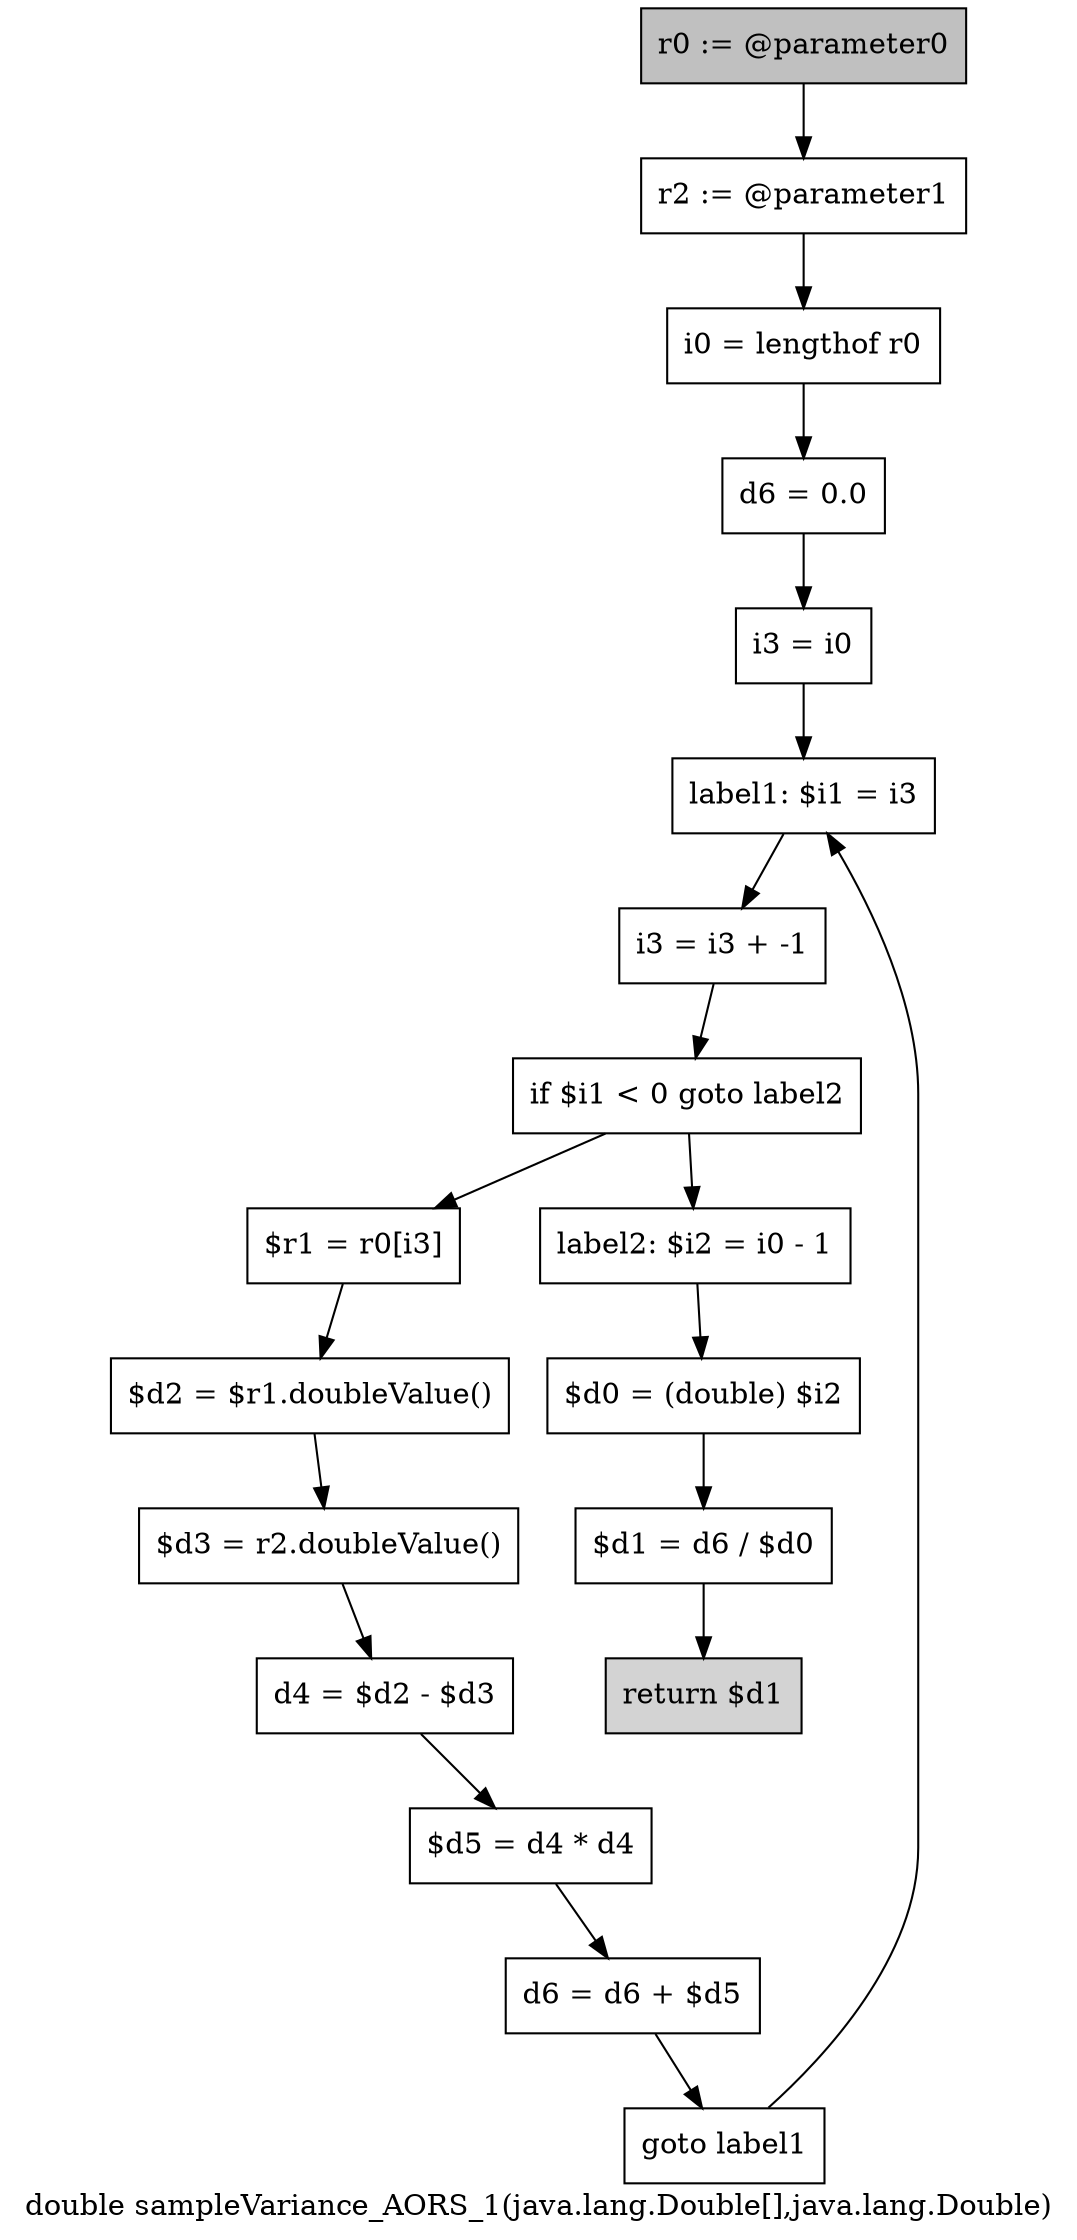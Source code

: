 digraph "double sampleVariance_AORS_1(java.lang.Double[],java.lang.Double)" {
    label="double sampleVariance_AORS_1(java.lang.Double[],java.lang.Double)";
    node [shape=box];
    "0" [style=filled,fillcolor=gray,label="r0 := @parameter0",];
    "1" [label="r2 := @parameter1",];
    "0"->"1";
    "2" [label="i0 = lengthof r0",];
    "1"->"2";
    "3" [label="d6 = 0.0",];
    "2"->"3";
    "4" [label="i3 = i0",];
    "3"->"4";
    "5" [label="label1: $i1 = i3",];
    "4"->"5";
    "6" [label="i3 = i3 + -1",];
    "5"->"6";
    "7" [label="if $i1 < 0 goto label2",];
    "6"->"7";
    "8" [label="$r1 = r0[i3]",];
    "7"->"8";
    "15" [label="label2: $i2 = i0 - 1",];
    "7"->"15";
    "9" [label="$d2 = $r1.doubleValue()",];
    "8"->"9";
    "10" [label="$d3 = r2.doubleValue()",];
    "9"->"10";
    "11" [label="d4 = $d2 - $d3",];
    "10"->"11";
    "12" [label="$d5 = d4 * d4",];
    "11"->"12";
    "13" [label="d6 = d6 + $d5",];
    "12"->"13";
    "14" [label="goto label1",];
    "13"->"14";
    "14"->"5";
    "16" [label="$d0 = (double) $i2",];
    "15"->"16";
    "17" [label="$d1 = d6 / $d0",];
    "16"->"17";
    "18" [style=filled,fillcolor=lightgray,label="return $d1",];
    "17"->"18";
}
